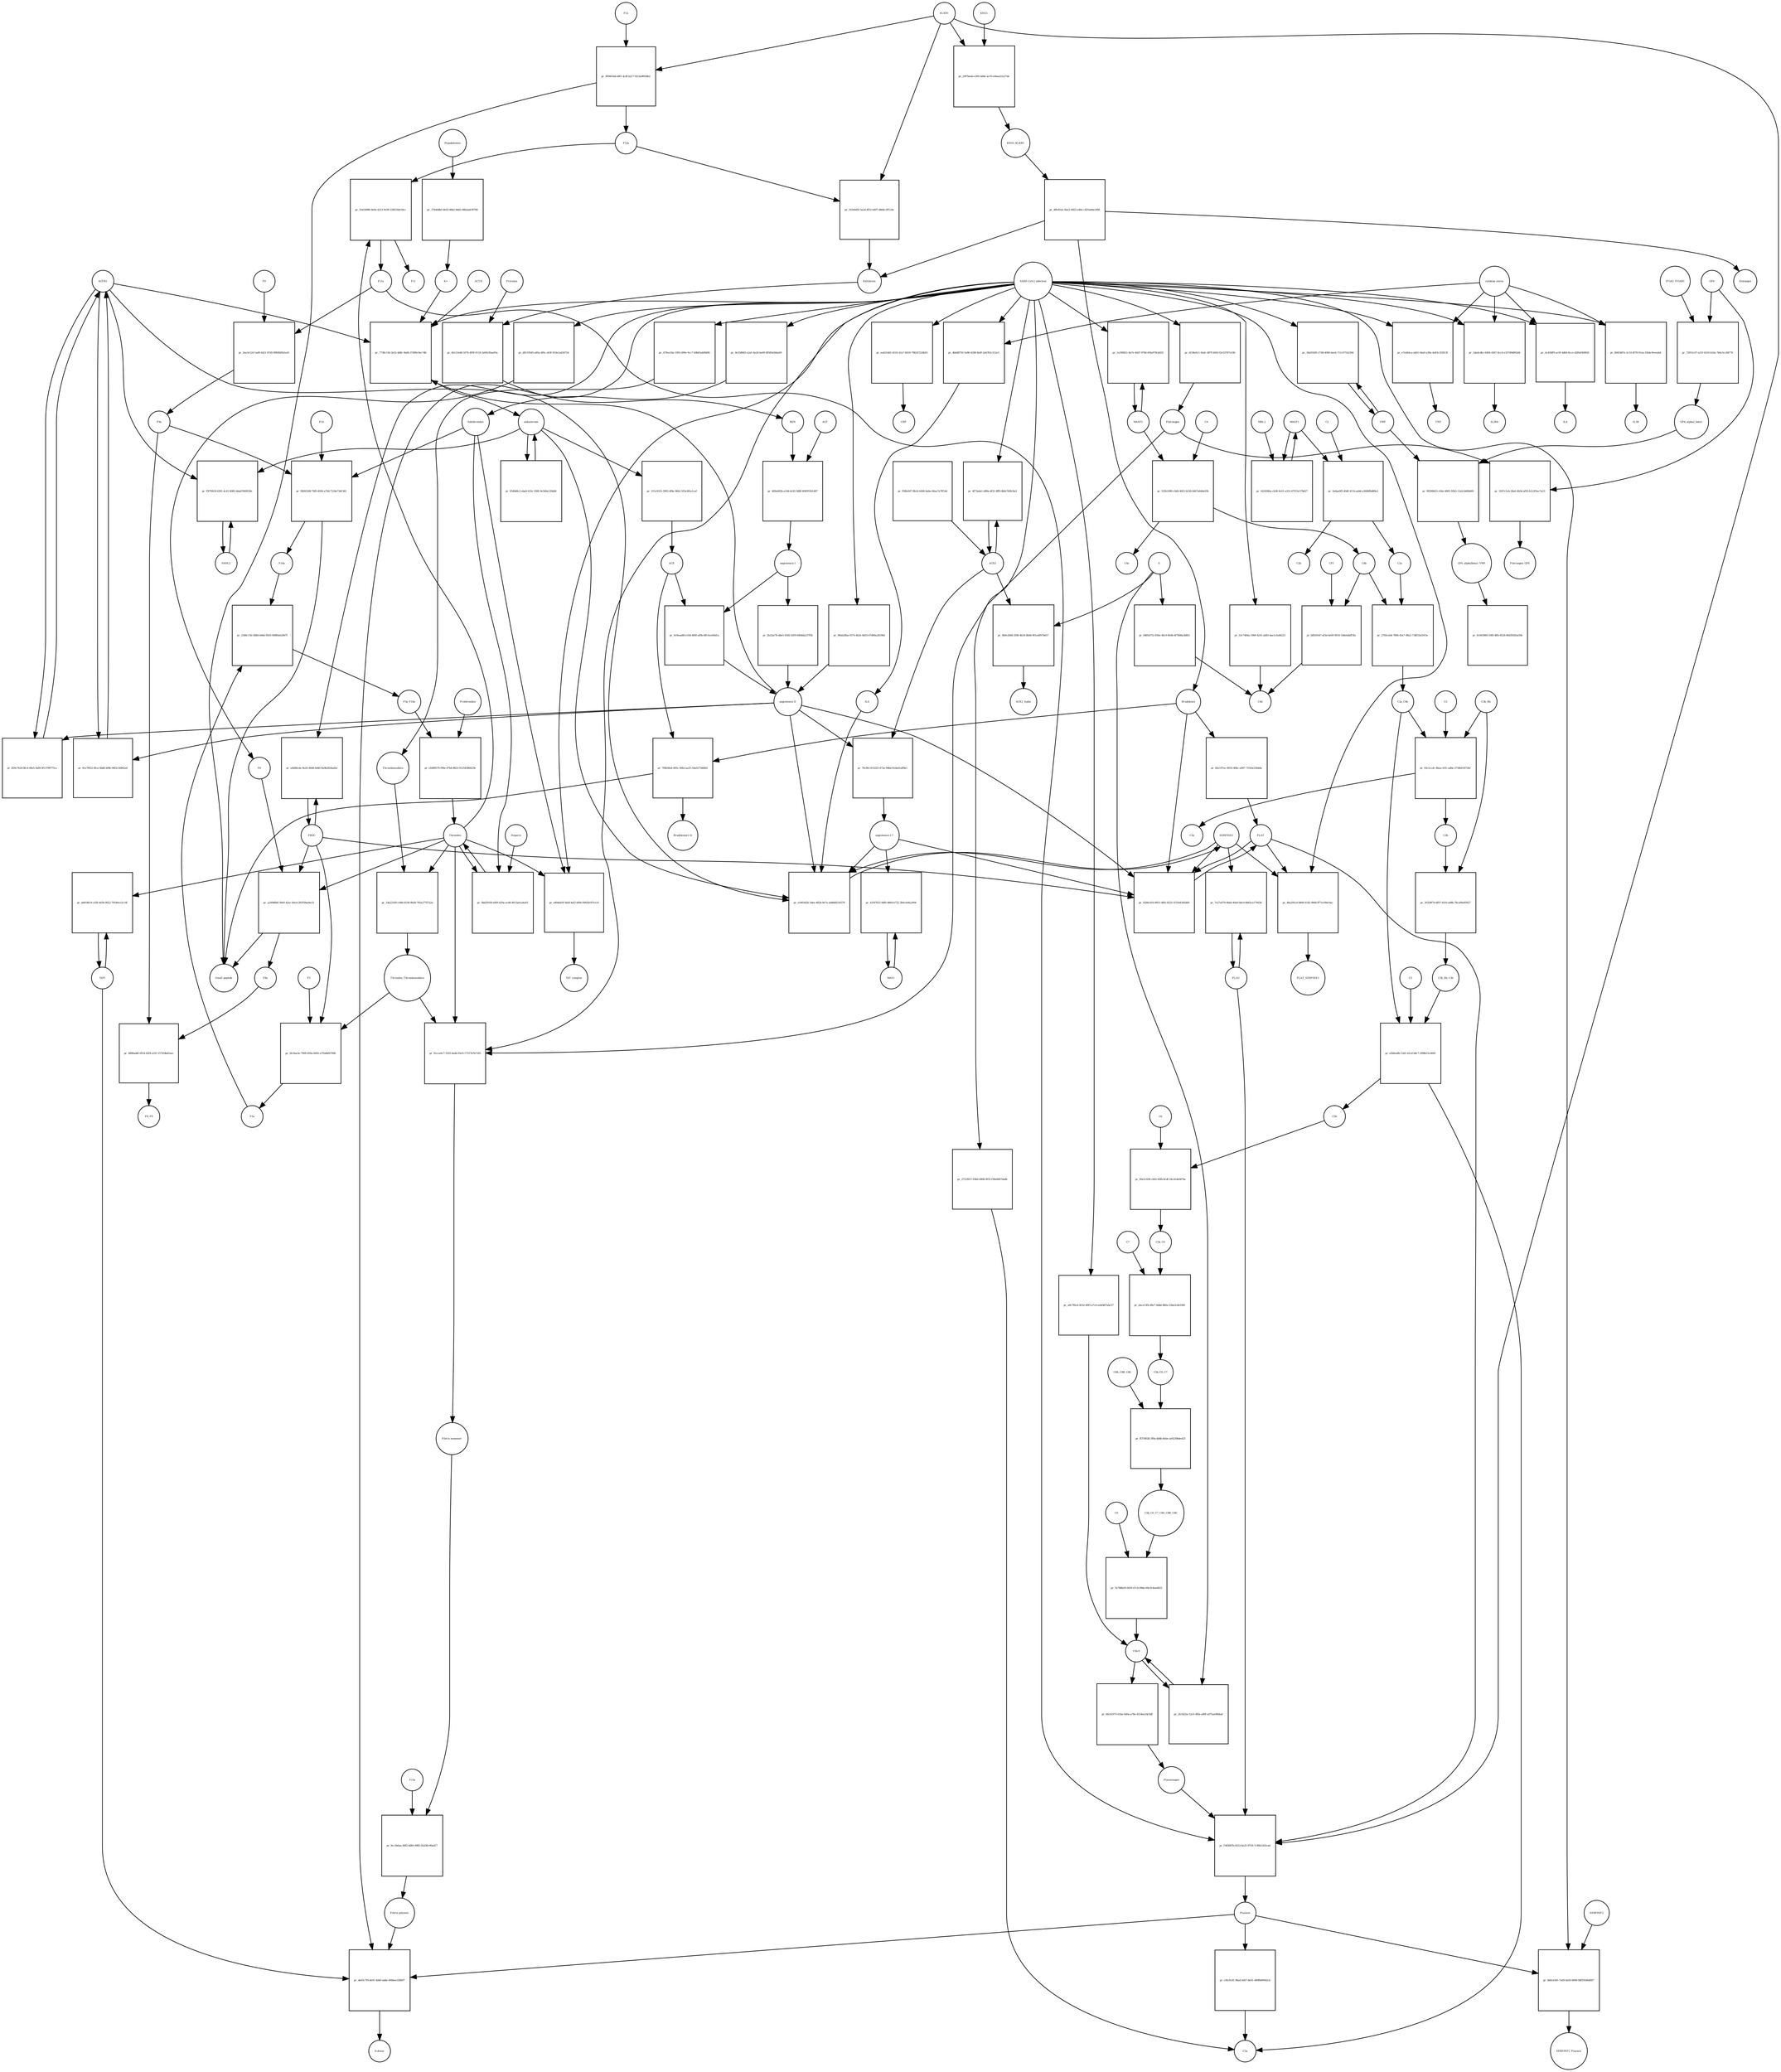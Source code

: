 strict digraph  {
F8 [annotation="urn_miriam_hgnc_3546|urn_miriam_taxonomy_9606", bipartite=0, cls=macromolecule, fontsize=4, label=F8, shape=circle];
"pr_a249d6b6-36e0-42ac-b0cd-281f58aebe31" [annotation="", bipartite=1, cls=process, fontsize=4, label="pr_a249d6b6-36e0-42ac-b0cd-281f58aebe31", shape=square];
"Small peptide" [annotation=urn_miriam_mesh_D010446, bipartite=0, cls=macromolecule, fontsize=4, label="Small peptide", shape=circle];
F8a [annotation="urn_miriam_hgnc.symbol_F8|urn_miriam_mesh_D015944|urn_miriam_taxonomy_9606", bipartite=0, cls=macromolecule, fontsize=4, label=F8a, shape=circle];
Thrombin [annotation="urn_miriam_hgnc_3535|urn_miriam_taxonomy_9606", bipartite=0, cls=macromolecule, fontsize=4, label=Thrombin, shape=circle];
PROC [annotation="urn_miriam_hgnc_9451|urn_miriam_taxonomy_9606", bipartite=0, cls=macromolecule, fontsize=4, label=PROC, shape=circle];
AGTR1 [annotation=urn_miriam_hgnc_336, bipartite=0, cls=macromolecule, fontsize=4, label=AGTR1, shape=circle];
"pr_859c7624-6fc4-49e5-9af8-9f13799775cc" [annotation="", bipartite=1, cls=process, fontsize=4, label="pr_859c7624-6fc4-49e5-9af8-9f13799775cc", shape=square];
"angiotensin II" [annotation="urn_miriam_obo.chebi_CHEBI%3A2718|urn_miriam_taxonomy_9606", bipartite=0, cls="simple chemical", fontsize=4, label="angiotensin II", shape=circle];
NR3C2 [annotation="", bipartite=0, cls=macromolecule, fontsize=4, label=NR3C2, shape=circle];
"pr_f5f70818-4391-4c41-8085-bbab7669558c" [annotation="", bipartite=1, cls=process, fontsize=4, label="pr_f5f70818-4391-4c41-8085-bbab7669558c", shape=square];
aldosterone [annotation="urn_miriam_obo.chebi_CHEBI%3A27584", bipartite=0, cls="simple chemical", fontsize=4, label=aldosterone, shape=circle];
"pr_054b48c2-eba9-432c-926f-0e540a120dd4" [annotation="", bipartite=1, cls=process, fontsize=4, label="pr_054b48c2-eba9-432c-926f-0e540a120dd4", shape=square];
SERPINE1 [annotation="", bipartite=0, cls=macromolecule, fontsize=4, label=SERPINE1, shape=circle];
"pr_e5403d2b-3dee-482b-8e7a-ab8b68216376" [annotation="", bipartite=1, cls=process, fontsize=4, label="pr_e5403d2b-3dee-482b-8e7a-ab8b68216376", shape=square];
"angiotensin I-7" [annotation="urn_miriam_obo.chebi_CHEBI%3A55438|urn_miriam_taxonomy_9606", bipartite=0, cls="simple chemical", fontsize=4, label="angiotensin I-7", shape=circle];
IL6 [annotation="urn_miriam_hgnc_6018|urn_miriam_taxonomy_9606", bipartite=0, cls=macromolecule, fontsize=4, label=IL6, shape=circle];
"pr_7738c15d-3a52-4d8c-9a6b-37d90c9ec7db" [annotation="", bipartite=1, cls=process, fontsize=4, label="pr_7738c15d-3a52-4d8c-9a6b-37d90c9ec7db", shape=square];
"SARS-CoV-2 infection" [annotation="urn_miriam_taxonomy_2697049|urn_miriam_mesh_D012327", bipartite=0, cls=phenotype, fontsize=4, label="SARS-CoV-2 infection", shape=circle];
"K+" [annotation="urn_miriam_obo.chebi_CHEBI%3A29103", bipartite=0, cls="simple chemical", fontsize=4, label="K+", shape=circle];
ACTH [annotation=urn_miriam_hgnc_9201, bipartite=0, cls="simple chemical", fontsize=4, label=ACTH, shape=circle];
"pr_98ab28ba-0374-4b2e-8d33-67d90a28196d" [annotation="", bipartite=1, cls=process, fontsize=4, label="pr_98ab28ba-0374-4b2e-8d33-67d90a28196d", shape=square];
Bradykinin [annotation="urn_miriam_obo.chebi_CHEBI%3A3165|urn_miriam_taxonomy_9606", bipartite=0, cls=macromolecule, fontsize=4, label=Bradykinin, shape=circle];
"pr_7f6b58e4-605c-40fa-aa25-54a02734dfd2" [annotation="", bipartite=1, cls=process, fontsize=4, label="pr_7f6b58e4-605c-40fa-aa25-54a02734dfd2", shape=square];
"Bradykinin(1-5)" [annotation="urn_miriam_mesh_C079000|urn_miriam_taxonomy_9606", bipartite=0, cls=macromolecule, fontsize=4, label="Bradykinin(1-5)", shape=circle];
ACE [annotation="urn_miriam_hgnc_2707|urn_miriam_taxonomy_9606", bipartite=0, cls=macromolecule, fontsize=4, label=ACE, shape=circle];
"pr_82e197ec-8933-40bc-a967-71f43e25b4da" [annotation="", bipartite=1, cls=process, fontsize=4, label="pr_82e197ec-8933-40bc-a967-71f43e25b4da", shape=square];
PLAT [annotation="urn_miriam_hgnc_9051|urn_miriam_taxonomy_9606", bipartite=0, cls=macromolecule, fontsize=4, label=PLAT, shape=circle];
"pr_81e70f22-6fce-4bd6-bf86-94f2c56842eb" [annotation="", bipartite=1, cls=process, fontsize=4, label="pr_81e70f22-6fce-4bd6-bf86-94f2c56842eb", shape=square];
MAS1 [annotation="", bipartite=0, cls=macromolecule, fontsize=4, label=MAS1, shape=circle];
"pr_41f47632-9df0-4864-b722-2b0ceb4a2494" [annotation="", bipartite=1, cls=process, fontsize=4, label="pr_41f47632-9df0-4864-b722-2b0ceb4a2494", shape=square];
Fibrinogen [annotation="urn_miriam_pubmed_19296670|urn_miriam_obo.go_GO%3A0005577|urn_miriam_hgnc_3661|urn_miriam_hgnc_3662|urn_miriam_hgnc_3694|urn_miriam_taxonomy_9606", bipartite=0, cls=complex, fontsize=4, label=Fibrinogen, shape=circle];
"pr_3207c5cb-28a6-4b5d-af93-b122f3ec7a23" [annotation="", bipartite=1, cls=process, fontsize=4, label="pr_3207c5cb-28a6-4b5d-af93-b122f3ec7a23", shape=square];
GP6 [annotation="urn_miriam_hgnc_HGNC%3A14388|urn_miriam_taxonomy_9606", bipartite=0, cls=macromolecule, fontsize=4, label=GP6, shape=circle];
Fibrinogen_GP6 [annotation="urn_miriam_pubmed_19296670|urn_miriam_obo.go_GO%3A0005577|urn_miriam_hgnc_HGNC%3A14388|urn_miriam_taxonomy_9606", bipartite=0, cls=complex, fontsize=4, label=Fibrinogen_GP6, shape=circle];
GP6_alpha2_beta1 [annotation="urn_miriam_pubmed_25051961|urn_miriam_taxonomy_10090|urn_miriam_hgnc_14338|urn_miriam_hgnc_6137|urn_miriam_hgnc_6153", bipartite=0, cls=complex, fontsize=4, label=GP6_alpha2_beta1, shape=circle];
"pr_90598423-c64e-4805-93b3-12a2cb66b669" [annotation="", bipartite=1, cls=process, fontsize=4, label="pr_90598423-c64e-4805-93b3-12a2cb66b669", shape=square];
VWF [annotation="urn_miriam_hgnc_12726|urn_miriam_taxonomy_9606", bipartite=0, cls=macromolecule, fontsize=4, label=VWF, shape=circle];
GP6_alpha2beta1_VWF [annotation="urn_miriam_pubmed_25051961|urn_miriam_taxonomy_10090|urn_miriam_hgnc_14338|urn_miriam_hgnc_6137|urn_miriam_hgnc_6153|urn_miriam_hgnc_12726", bipartite=0, cls=complex, fontsize=4, label=GP6_alpha2beta1_VWF, shape=circle];
"pr_72051c07-a21f-4310-b14a-7b6c5cc84776" [annotation="", bipartite=1, cls=process, fontsize=4, label="pr_72051c07-a21f-4310-b14a-7b6c5cc84776", shape=square];
ITGA2_ITGAB1 [annotation="urn_miriam_intact_EBI-16428357|urn_miriam_hgnc_6137|urn_miriam_hgnc_6153|urn_miriam_taxonomy_9606", bipartite=0, cls=complex, fontsize=4, label=ITGA2_ITGAB1, shape=circle];
"pr_0c063984-10f8-4ffb-8528-86d39283a50b" [annotation="", bipartite=1, cls="omitted process", fontsize=4, label="pr_0c063984-10f8-4ffb-8528-86d39283a50b", shape=square];
"Fibrin polymer" [annotation="urn_miriam_mesh_C465961|urn_miriam_taxonomy_9606", bipartite=0, cls=macromolecule, fontsize=4, label="Fibrin polymer", shape=circle];
"pr_de65c7f9-8e91-4d40-adde-406bee328b97" [annotation="", bipartite=1, cls=process, fontsize=4, label="pr_de65c7f9-8e91-4d40-adde-406bee328b97", shape=square];
"D-dimer" [annotation="urn_miriam_pubmed_19008457|urn_miriam_mesh_C036309|urn_miriam_taxonomy_9606", bipartite=0, cls=macromolecule, fontsize=4, label="D-dimer", shape=circle];
Plasmin [annotation="urn_miriam_hgnc.symbol_PLG|urn_miriam_mesh_D005341|urn_miriam_brenda_3.4.21.7|urn_miriam_taxonomy_9606", bipartite=0, cls=macromolecule, fontsize=4, label=Plasmin, shape=circle];
TAFI [annotation="urn_miriam_hgnc_1546|urn_miriam_taxonomy_9606", bipartite=0, cls=macromolecule, fontsize=4, label=TAFI, shape=circle];
"Fibrin monomer" [annotation="urn_miriam_mesh_C011468|urn_miriam_taxonomy_9606", bipartite=0, cls=macromolecule, fontsize=4, label="Fibrin monomer", shape=circle];
"pr_9cc3b0aa-49f2-4d85-9985-92d30c90ad17" [annotation="", bipartite=1, cls=process, fontsize=4, label="pr_9cc3b0aa-49f2-4d85-9985-92d30c90ad17", shape=square];
F13a [annotation="urn_miriam_hgnc.symbol_F13|urn_miriam_mesh_D026122|urn_miriam_brenda_2.3.2.13|urn_miriam_taxonomy_9606", bipartite=0, cls=macromolecule, fontsize=4, label=F13a, shape=circle];
"pr_e7e444ca-ab01-44a0-a39a-de83c1f2813f" [annotation="", bipartite=1, cls=process, fontsize=4, label="pr_e7e444ca-ab01-44a0-a39a-de83c1f2813f", shape=square];
TNF [annotation="urn_miriam_hgnc_11892|urn_miriam_taxonomy_9606", bipartite=0, cls=macromolecule, fontsize=4, label=TNF, shape=circle];
"cytokine storm" [annotation="urn_miriam_pubmed_2504360|urn_miriam_taxonomy_9606", bipartite=0, cls=phenotype, fontsize=4, label="cytokine storm", shape=circle];
"pr_c0fc0c81-96ad-4407-8e91-489fb69942cd" [annotation="", bipartite=1, cls=process, fontsize=4, label="pr_c0fc0c81-96ad-4407-8e91-489fb69942cd", shape=square];
C5a [annotation="urn_miriam_hgnc.symbol_C5|urn_miriam_mesh_D015936|urn_miriam_taxonomy_9606", bipartite=0, cls=macromolecule, fontsize=4, label=C5a, shape=circle];
"pr_66cb1975-61ba-440e-a78e-4534ee24c0df" [annotation="", bipartite=1, cls=process, fontsize=4, label="pr_66cb1975-61ba-440e-a78e-4534ee24c0df", shape=square];
Plasminogen [annotation="urn_miriam_hgnc_9071|urn_miriam_taxonomy_9606", bipartite=0, cls=macromolecule, fontsize=4, label=Plasminogen, shape=circle];
"C5b-9" [annotation="urn_miriam_obo.go_GO%3A0005579|urn_miriam_mesh_D015938|urn_miriam_mesh_D050776|urn_miriam_hgnc_1339|urn_miriam_hgnc_1346|urn_miriam_hgnc_1352|urn_miriam_hgnc_1353|urn_miriam_hgnc_1354|urn_miriam_hgnc_1358|urn_miriam_taxonomy_9606", bipartite=0, cls=complex, fontsize=4, label="C5b-9", shape=circle];
C2 [annotation="urn_miriam_hgnc_1248|urn_miriam_taxonomy_9606", bipartite=0, cls=macromolecule, fontsize=4, label=C2, shape=circle];
"pr_5e6ae0f5-40df-411b-aab6-a3686fbd89a2" [annotation="", bipartite=1, cls=process, fontsize=4, label="pr_5e6ae0f5-40df-411b-aab6-a3686fbd89a2", shape=square];
C2a [annotation="urn_miriam_hgnc.symbol_C2|urn_miriam_mesh_D050678|urn_miriam_taxonomy_9606", bipartite=0, cls=macromolecule, fontsize=4, label=C2a, shape=circle];
C2b [annotation="urn_miriam_hgnc.symbol_C2|urn_miriam_mesh_D050679|urn_miriam_taxonomy_9606", bipartite=0, cls=macromolecule, fontsize=4, label=C2b, shape=circle];
MASP1 [annotation="urn_miriam_hgnc_6901|urn_miriam_taxonomy_9606", bipartite=0, cls=macromolecule, fontsize=4, label=MASP1, shape=circle];
"pr_5dadcdbc-6494-4367-8cc6-e337d9d802d4" [annotation="", bipartite=1, cls=process, fontsize=4, label="pr_5dadcdbc-6494-4367-8cc6-e337d9d802d4", shape=square];
IL2RA [annotation="urn_miriam_hgnc_6008|urn_miriam_taxonomy_9606", bipartite=0, cls=macromolecule, fontsize=4, label=IL2RA, shape=circle];
"pr_4c45bff9-ac0f-4d64-8cce-d2f6ef400fd1" [annotation="", bipartite=1, cls=process, fontsize=4, label="pr_4c45bff9-ac0f-4d64-8cce-d2f6ef400fd1", shape=square];
IL8 [annotation="urn_miriam_hgnc_6025|urn_miriam_taxonomy_9606", bipartite=0, cls=macromolecule, fontsize=4, label=IL8, shape=circle];
"pr_2721f657-03b0-4968-9f35-f39e6007dadb" [annotation="", bipartite=1, cls=process, fontsize=4, label="pr_2721f657-03b0-4968-9f35-f39e6007dadb", shape=square];
"pr_4b6d8750-5e86-4298-8e0f-2eb7b5c212e3" [annotation="", bipartite=1, cls=process, fontsize=4, label="pr_4b6d8750-5e86-4298-8e0f-2eb7b5c212e3", shape=square];
"pr_8045487e-2c10-4f78-91ea-55b4c9eeeab4" [annotation="", bipartite=1, cls=process, fontsize=4, label="pr_8045487e-2c10-4f78-91ea-55b4c9eeeab4", shape=square];
IL1B [annotation="urn_miriam_hgnc_5992|urn_miriam_taxonomy_9606", bipartite=0, cls=macromolecule, fontsize=4, label=IL1B, shape=circle];
Prorenin [annotation="urn_miriam_hgnc_9958|urn_miriam_taxonomy_9606", bipartite=0, cls=macromolecule, fontsize=4, label=Prorenin, shape=circle];
"pr_6b113e6d-1676-495f-9118-3e69cf0aa93a" [annotation="", bipartite=1, cls=process, fontsize=4, label="pr_6b113e6d-1676-495f-9118-3e69cf0aa93a", shape=square];
REN [annotation="urn_miriam_hgnc.symbol_REN|urn_miriam_taxonomy_9606", bipartite=0, cls=macromolecule, fontsize=4, label=REN, shape=circle];
Kallikrein [annotation="urn_miriam_hgnc.symbol_KLKB1|urn_miriam_mesh_D020842|urn_miriam_brenda_3.4.21.34|urn_miriam_taxonomy_9606", bipartite=0, cls=macromolecule, fontsize=4, label=Kallikrein, shape=circle];
KLKB1 [annotation="urn_miriam_hgnc_6371|urn_miriam_taxonomy_9606", bipartite=0, cls=macromolecule, fontsize=4, label=KLKB1, shape=circle];
"pr_163e6d5f-5a2d-4f52-b497-d8d4c1ff124c" [annotation="", bipartite=1, cls=process, fontsize=4, label="pr_163e6d5f-5a2d-4f52-b497-d8d4c1ff124c", shape=square];
F12a [annotation="urn_miriam_hgnc.symbol_F12|urn_miriam_mesh_D015956|urn_miriam_brenda_3.4.21.38|urn_miriam_taxonomy_9606", bipartite=0, cls=macromolecule, fontsize=4, label=F12a, shape=circle];
"pr_479ee16a-1993-490e-9cc7-b9b65abf8496" [annotation="", bipartite=1, cls=process, fontsize=4, label="pr_479ee16a-1993-490e-9cc7-b9b65abf8496", shape=square];
Thrombomodulin [annotation="urn_miriam_hgnc_11784|urn_miriam_taxonomy_9606", bipartite=0, cls=macromolecule, fontsize=4, label=Thrombomodulin, shape=circle];
"pr_bb0cb345-7a60-4a50-8090-88f59346d097" [annotation="", bipartite=1, cls=process, fontsize=4, label="pr_bb0cb345-7a60-4a50-8090-88f59346d097", shape=square];
SERPINF2 [annotation="urn_miriam_hgnc_9075|urn_miriam_taxonomy_9606", bipartite=0, cls=macromolecule, fontsize=4, label=SERPINF2, shape=circle];
SERPINF2_Plasmin [annotation="urn_miriam_pubmed_2437112|urn_miriam_biogrid_314240|urn_miriam_hgnc_9075|urn_miriam_mesh_D005341|urn_miriam_taxonomy_9606", bipartite=0, cls=complex, fontsize=4, label=SERPINF2_Plasmin, shape=circle];
"pr_53c7484a-1969-4241-ab83-bae1cfa66223" [annotation="", bipartite=1, cls=process, fontsize=4, label="pr_53c7484a-1969-4241-ab83-bae1cfa66223", shape=square];
C4d [annotation="urn_miriam_hgnc.symbol_C4b|urn_miriam_mesh_C032261|urn_miriam_taxonomy_9606", bipartite=0, cls=macromolecule, fontsize=4, label=C4d, shape=circle];
"pr_a8c7f6cd-4532-49f3-a7c6-eebf467abc57" [annotation="", bipartite=1, cls=process, fontsize=4, label="pr_a8c7f6cd-4532-49f3-a7c6-eebf467abc57", shape=square];
"pr_a4b84cde-9e20-4448-b440-8a9b2824ad2e" [annotation="", bipartite=1, cls=process, fontsize=4, label="pr_a4b84cde-9e20-4448-b440-8a9b2824ad2e", shape=square];
"pr_36a91b95-2748-4006-bee4-711c071b239d" [annotation="", bipartite=1, cls=process, fontsize=4, label="pr_36a91b95-2748-4006-bee4-711c071b239d", shape=square];
"pr_ea431dd1-4516-41a7-8418-798247224b55" [annotation="", bipartite=1, cls=process, fontsize=4, label="pr_ea431dd1-4516-41a7-8418-798247224b55", shape=square];
CRP [annotation="urn_miriam_hgnc_2367|urn_miriam_taxonomy_9606", bipartite=0, cls=macromolecule, fontsize=4, label=CRP, shape=circle];
"pr_2fcfd25e-52c0-4f6e-a89f-a975ae90bbaf" [annotation="", bipartite=1, cls=process, fontsize=4, label="pr_2fcfd25e-52c0-4f6e-a89f-a975ae90bbaf", shape=square];
S [annotation="urn_miriam_uniprot_P0DTC2|urn_miriam_uniprot_P59594|urn_miriam_taxonomy_2697049", bipartite=0, cls=macromolecule, fontsize=4, label=S, shape=circle];
"pr_8485d752-836e-46c9-864b-4f7d68a3b801" [annotation="", bipartite=1, cls=process, fontsize=4, label="pr_8485d752-836e-46c9-864b-4f7d68a3b801", shape=square];
"pr_70cf8c18-6225-472e-94bd-81ded1aff8e1" [annotation="", bipartite=1, cls=process, fontsize=4, label="pr_70cf8c18-6225-472e-94bd-81ded1aff8e1", shape=square];
ACE2 [annotation="urn_miriam_hgnc_13557|urn_miriam_taxonomy_9606", bipartite=0, cls=macromolecule, fontsize=4, label=ACE2, shape=circle];
"pr_f58fe047-8b1d-4496-bebe-66ee7a7ff14d" [annotation="", bipartite=1, cls=process, fontsize=4, label="pr_f58fe047-8b1d-4496-bebe-66ee7a7ff14d", shape=square];
"pr_9b9cd368-2f08-4b34-8b9d-901ed097b657" [annotation="", bipartite=1, cls=process, fontsize=4, label="pr_9b9cd368-2f08-4b34-8b9d-901ed097b657", shape=square];
ACE2_Spike [annotation="urn_miriam_pdb_6CS2|urn_miriam_hgnc_13557|urn_miriam_uniprot_P0DTC2|urn_miriam_taxonomy_9606|urn_miriam_taxonomy_2697049", bipartite=0, cls=complex, fontsize=4, label=ACE2_Spike, shape=circle];
"pr_4f73ada1-d89a-4f21-8ff9-8bfe760fc8a3" [annotation="", bipartite=1, cls=process, fontsize=4, label="pr_4f73ada1-d89a-4f21-8ff9-8bfe760fc8a3", shape=square];
"pr_0e358b82-a2a5-4e20-be69-8f583a944a69" [annotation="", bipartite=1, cls=process, fontsize=4, label="pr_0e358b82-a2a5-4e20-be69-8f583a944a69", shape=square];
Antithrombin [annotation="urn_miriam_hgnc_775|urn_miriam_taxonomy_9606", bipartite=0, cls=macromolecule, fontsize=4, label=Antithrombin, shape=circle];
"pr_d8119545-a85a-4f6c-a63f-810e1ad34724" [annotation="", bipartite=1, cls=process, fontsize=4, label="pr_d8119545-a85a-4f6c-a63f-810e1ad34724", shape=square];
C4b [annotation="urn_miriam_hgnc_1324|urn_miriam_taxonomy_9606", bipartite=0, cls=macromolecule, fontsize=4, label=C4b, shape=circle];
"pr_bfb59547-af3d-4e09-9016-1b8e6daff3fa" [annotation="", bipartite=1, cls=process, fontsize=4, label="pr_bfb59547-af3d-4e09-9016-1b8e6daff3fa", shape=square];
CFI [annotation="urn_miriam_hgnc_2771|urn_miriam_taxonomy_9606", bipartite=0, cls=macromolecule, fontsize=4, label=CFI, shape=circle];
C3b [annotation="urn_miriam_hgnc.symbol_C3|urn_miriam_mesh_D003179|urn_miriam_taxonomy_9606", bipartite=0, cls=macromolecule, fontsize=4, label=C3b, shape=circle];
"pr_26328f7d-df07-41b5-a68b-78ca00e85927" [annotation="", bipartite=1, cls=process, fontsize=4, label="pr_26328f7d-df07-41b5-a68b-78ca00e85927", shape=square];
C3b_Bb [annotation="urn_miriam_pubmed_12440962|urn_miriam_brenda_3.4.21.47|urn_miriam_mesh_D051561|urn_miriam_mesh_D003179|urn_miriam_hgnc_1037|urn_miriam_taxonomy_9606", bipartite=0, cls=complex, fontsize=4, label=C3b_Bb, shape=circle];
C3b_Bb_C3b [annotation="urn_miriam_pubmed_12440962|urn_miriam_brenda_34.4.21.47|urn_miriam_mesh_D051566|urn_miriam_mesh_D003179|urn_miriam_hgnc_1037|urn_miriam_taxonomy_9606", bipartite=0, cls=complex, fontsize=4, label=C3b_Bb_C3b, shape=circle];
"pr_2783ceb4-7806-43e7-98a2-73df33a5915e" [annotation="", bipartite=1, cls=process, fontsize=4, label="pr_2783ceb4-7806-43e7-98a2-73df33a5915e", shape=square];
C2a_C4b [annotation="urn_miriam_mesh_D051574|urn_miriam_brenda_3.4.21.43|urn_miriam_mesh_D050678|urn_miriam_hgnc_1324|urn_miriam_taxonomy_9606", bipartite=0, cls=complex, fontsize=4, label=C2a_C4b, shape=circle];
C4 [annotation="urn_miriam_mesh_D00318|urn_miriam_taxonomy_9606", bipartite=0, cls=macromolecule, fontsize=4, label=C4, shape=circle];
"pr_532b1490-c6d4-4822-b230-4407a644e03b" [annotation="", bipartite=1, cls=process, fontsize=4, label="pr_532b1490-c6d4-4822-b230-4407a644e03b", shape=square];
C4a [annotation="urn_miriam_hgnc_1323|urn_miriam_taxonomy_9606", bipartite=0, cls=macromolecule, fontsize=4, label=C4a, shape=circle];
MASP2 [annotation="urn_miriam_hgnc_6902|urn_miriam_taxonomy_9606", bipartite=0, cls=macromolecule, fontsize=4, label=MASP2, shape=circle];
"pr_1624580a-cb36-4c61-a351-67553c57b627" [annotation="", bipartite=1, cls=process, fontsize=4, label="pr_1624580a-cb36-4c61-a351-67553c57b627", shape=square];
MBL2 [annotation="urn_miriam_hgnc_6902|urn_miriam_taxonomy_9606", bipartite=0, cls=macromolecule, fontsize=4, label=MBL2, shape=circle];
"pr_1a390821-8a7e-40d7-97b6-6f4a978cb925" [annotation="", bipartite=1, cls=process, fontsize=4, label="pr_1a390821-8a7e-40d7-97b6-6f4a978cb925", shape=square];
PLAU [annotation="urn_miriam_hgnc_9052|urn_miriam_taxonomy_9606", bipartite=0, cls=macromolecule, fontsize=4, label=PLAU, shape=circle];
"pr_7e27a070-9bab-40a0-bbc0-8b62ca170d36" [annotation="", bipartite=1, cls=process, fontsize=4, label="pr_7e27a070-9bab-40a0-bbc0-8b62ca170d36", shape=square];
C5b_C6_C7_C8A_C8B_C8G [annotation="urn_miriam_pubmed_28630159|urn_miriam_mesh_C042295|urn_miriam_mesh_D050776|urn_miriam_hgnc_1339|urn_miriam_hgnc_1352|urn_miriam_hgnc_1353|urn_miriam_hgnc_1354|urn_miriam_taxonomy_9606", bipartite=0, cls=complex, fontsize=4, label=C5b_C6_C7_C8A_C8B_C8G, shape=circle];
"pr_5e7b8b29-0439-47cb-99da-69c614eed023" [annotation="", bipartite=1, cls=process, fontsize=4, label="pr_5e7b8b29-0439-47cb-99da-69c614eed023", shape=square];
C9 [annotation="urn_miriam_hgnc_1358|urn_miriam_taxonomy_9606", bipartite=0, cls=macromolecule, fontsize=4, label=C9, shape=circle];
C5b_C6_C7 [annotation="urn_miriam_pubmed_28630159|urn_miriam_mesh_C037453|urn_miriam_mesh_D050776|urn_miriam_hgnc_1339|urn_miriam_hgnc_1346|urn_miriam_taxonomy_9606", bipartite=0, cls=complex, fontsize=4, label=C5b_C6_C7, shape=circle];
"pr_ff37d02b-3f9a-4b8b-8ebe-ae0239b4e425" [annotation="", bipartite=1, cls=process, fontsize=4, label="pr_ff37d02b-3f9a-4b8b-8ebe-ae0239b4e425", shape=square];
C8A_C8B_C8G [annotation="urn_miriam_mesh_D003185|urn_miriam_hgnc_1353|urn_miriam_hgnc_1352|urn_miriam_hgnc_1354|urn_miriam_taxonomy_9606", bipartite=0, cls=complex, fontsize=4, label=C8A_C8B_C8G, shape=circle];
C5b_C6 [annotation="urn_miriam_mesh_C050974|urn_miriam_mesh_D050776|urn_miriam_hgnc_1339|urn_miriam_taxonomy_9606", bipartite=0, cls=complex, fontsize=4, label=C5b_C6, shape=circle];
"pr_abce13f4-d9e7-4dbd-880a-22be2c8e5585" [annotation="", bipartite=1, cls=process, fontsize=4, label="pr_abce13f4-d9e7-4dbd-880a-22be2c8e5585", shape=square];
C7 [annotation="urn_miriam_hgnc_HGNC%3A1346|urn_miriam_taxonomy_9606", bipartite=0, cls=macromolecule, fontsize=4, label=C7, shape=circle];
C5b [annotation="urn_miriam_hgnc.symbol_C5|urn_miriam_mesh_D050776|urn_miriam_taxonomy_9606", bipartite=0, cls=macromolecule, fontsize=4, label=C5b, shape=circle];
"pr_85e2c438-cb02-45fb-8cdf-24c41de0476e" [annotation="", bipartite=1, cls=process, fontsize=4, label="pr_85e2c438-cb02-45fb-8cdf-24c41de0476e", shape=square];
C6 [annotation="urn_miriam_hgnc_1339|urn_miriam_taxonomy_9606", bipartite=0, cls=macromolecule, fontsize=4, label=C6, shape=circle];
C5 [annotation="urn_miriam_hgnc_1331|urn_miriam_taxonomy_9606", bipartite=0, cls=macromolecule, fontsize=4, label=C5, shape=circle];
"pr_e5bfea8b-12d1-42cd-b8c7-2f68b15c0665" [annotation="", bipartite=1, cls=process, fontsize=4, label="pr_e5bfea8b-12d1-42cd-b8c7-2f68b15c0665", shape=square];
C3 [annotation="urn_miriam_hgnc_1318|urn_miriam_taxonomy_9606", bipartite=0, cls=macromolecule, fontsize=4, label=C3, shape=circle];
"pr_93c2ccdc-4bea-41fc-adbe-2738e018728c" [annotation="", bipartite=1, cls=process, fontsize=4, label="pr_93c2ccdc-4bea-41fc-adbe-2738e018728c", shape=square];
C3a [annotation="urn_miriam_hgnc.symbol_C3|urn_miriam_mesh_D015926|urn_miriam_taxonomy_9606", bipartite=0, cls=macromolecule, fontsize=4, label=C3a, shape=circle];
"pr_1da22169-c08d-4536-9b58-765a27767a2a" [annotation="", bipartite=1, cls=process, fontsize=4, label="pr_1da22169-c08d-4536-9b58-765a27767a2a", shape=square];
Thrombin_Thrombomodulin [annotation="urn_miriam_pubmed_6282863|urn_miriam_taxonomy_9986|urn_miriam_biogrid_283352|urn_miriam_mesh_D013917|urn_miriam_hgnc_11784", bipartite=0, cls=complex, fontsize=4, label=Thrombin_Thrombomodulin, shape=circle];
"pr_91cca9c7-5325-4a44-93c9-17317b7b7185" [annotation="", bipartite=1, cls=process, fontsize=4, label="pr_91cca9c7-5325-4a44-93c9-17317b7b7185", shape=square];
KNG1_KLKB1 [annotation="urn_miriam_pubmed_17598838|urn_miriam_intact_EBI-10087151|urn_miriam_hgnc_6371|urn_miriam_hgnc_6383|urn_miriam_taxonomy_9606", bipartite=0, cls=complex, fontsize=4, label=KNG1_KLKB1, shape=circle];
"pr_4ffe81dc-8ae2-4922-a46e-c825ab9a1008" [annotation="", bipartite=1, cls=process, fontsize=4, label="pr_4ffe81dc-8ae2-4922-a46e-c825ab9a1008", shape=square];
Kininogen [annotation="urn_miriam_hgnc.symbol_KNG1|urn_miriam_mesh_D019679|urn_miriam_taxonomy_9606", bipartite=0, cls=macromolecule, fontsize=4, label=Kininogen, shape=circle];
"pr_d158e0c1-0edc-487f-b943-f2e33787e10b" [annotation="", bipartite=1, cls=process, fontsize=4, label="pr_d158e0c1-0edc-487f-b943-f2e33787e10b", shape=square];
"angiotensin I" [annotation="urn_miriam_obo.chebi_CHEBI%3A2718|urn_miriam_taxonomy_9606", bipartite=0, cls="simple chemical", fontsize=4, label="angiotensin I", shape=circle];
"pr_2b22af7b-dde5-4582-b5f9-649dda237f5b" [annotation="", bipartite=1, cls=process, fontsize=4, label="pr_2b22af7b-dde5-4582-b5f9-649dda237f5b", shape=square];
"pr_4ba295cd-b849-4182-9b66-ff71e39dc0ac" [annotation="", bipartite=1, cls=process, fontsize=4, label="pr_4ba295cd-b849-4182-9b66-ff71e39dc0ac", shape=square];
PLAT_SERPINE1 [annotation="urn_miriam_pubmed_22449964|urn_miriam_intact_EBI-7800882|urn_miriam_hgnc_9051|urn_miriam_hgnc_8593|urn_miriam_taxonomy_9606", bipartite=0, cls=complex, fontsize=4, label=PLAT_SERPINE1, shape=circle];
"pr_ab818614-cd3f-443b-9022-70544ce2c14f" [annotation="", bipartite=1, cls=process, fontsize=4, label="pr_ab818614-cd3f-443b-9022-70544ce2c14f", shape=square];
"pr_9296cd16-8951-4f81-8225-1f31b43d5dd9" [annotation="", bipartite=1, cls=process, fontsize=4, label="pr_9296cd16-8951-4f81-8225-1f31b43d5dd9", shape=square];
"pr_e80da65f-9afd-4af2-bf06-0943b187e1c6" [annotation="", bipartite=1, cls=process, fontsize=4, label="pr_e80da65f-9afd-4af2-bf06-0943b187e1c6", shape=square];
"TAT complex" [annotation="urn_miriam_pubmed_22930518|urn_miriam_mesh_C046193|urn_miriam_mesh_D013917|urn_miriam_hgnc_775|urn_miriam_taxonomy_9606", bipartite=0, cls=complex, fontsize=4, label="TAT complex", shape=circle];
"pr_f383087b-0253-4a25-9759-7c90b1203cad" [annotation="", bipartite=1, cls=process, fontsize=4, label="pr_f383087b-0253-4a25-9759-7c90b1203cad", shape=square];
F11a [annotation="urn_miriam_hgnc.symbol_F11|urn_miriam_mesh_D015945|urn_miriam_brenda_3.4.21.27|urn_miriam_taxonomy_9606", bipartite=0, cls=macromolecule, fontsize=4, label=F11a, shape=circle];
"pr_0bd29169-ef69-429a-acd6-d013ab1a4a83" [annotation="", bipartite=1, cls=process, fontsize=4, label="pr_0bd29169-ef69-429a-acd6-d013ab1a4a83", shape=square];
Heparin [annotation="urn_miriam_pubmed_708377|urn_miriam_obo.chebi_CHEBI%3A28304|urn_miriam_taxonomy_9606", bipartite=0, cls="simple chemical", fontsize=4, label=Heparin, shape=circle];
Prothrombin [annotation="urn_miriam_hgnc_3535|urn_miriam_taxonomy_9606", bipartite=0, cls=macromolecule, fontsize=4, label=Prothrombin, shape=circle];
"pr_cb989579-f99e-47b4-8823-91254386423b" [annotation="", bipartite=1, cls=process, fontsize=4, label="pr_cb989579-f99e-47b4-8823-91254386423b", shape=square];
F5a_F10a [annotation="urn_miriam_pubmed_2303476|urn_miriam_mesh_C022475|urn_miriam_mesh_D15943|urn_miriam_mesh_D015951|urn_miriam_taxonomy_9606", bipartite=0, cls=complex, fontsize=4, label=F5a_F10a, shape=circle];
F10a [annotation="urn_miriam_hgnc.symbol_F10|urn_miriam_mesh_D015951|urn_miriam_brenda_3.4.21.6|urn_miriam_taxonomy_9606", bipartite=0, cls=macromolecule, fontsize=4, label=F10a, shape=circle];
"pr_2384c15b-588d-446d-9503-908f6eb2867f" [annotation="", bipartite=1, cls=process, fontsize=4, label="pr_2384c15b-588d-446d-9503-908f6eb2867f", shape=square];
F5a [annotation="urn_miriam_hgnc.symbol_F5|urn_miriam_mesh_D015943|urn_miriam_taxonomy_9606", bipartite=0, cls=macromolecule, fontsize=4, label=F5a, shape=circle];
F5 [annotation="urn_miriam_hgnc_3541|urn_miriam_taxonomy_9606", bipartite=0, cls=macromolecule, fontsize=4, label=F5, shape=circle];
"pr_5fc0ea3e-7009-450a-8492-a792dbf47066" [annotation="", bipartite=1, cls=process, fontsize=4, label="pr_5fc0ea3e-7009-450a-8492-a792dbf47066", shape=square];
F9a [annotation="urn_miriam_hgnc.symbol_F9|urn_miriam_mesh_D015949|urn_miriam_taxonomy_9606", bipartite=0, cls=macromolecule, fontsize=4, label=F9a, shape=circle];
"pr_4896addf-0914-42f4-a51f-1572f4bd1eec" [annotation="", bipartite=1, cls=process, fontsize=4, label="pr_4896addf-0914-42f4-a51f-1572f4bd1eec", shape=square];
F8_F9 [annotation="urn_miriam_pubmed_22471307|urn_miriam_hgnc_3546|urn_miriam_hgnc_35531|urn_miriam_intact_EBI-11621595|urn_miriam_taxonomy_9606", bipartite=0, cls=complex, fontsize=4, label=F8_F9, shape=circle];
F9 [annotation="urn_miriam_hgnc_35531|urn_miriam_taxonomy_9606", bipartite=0, cls=macromolecule, fontsize=4, label=F9, shape=circle];
"pr_3ea3e124-1ad9-4421-87d5-8960fd5b1ed1" [annotation="", bipartite=1, cls=process, fontsize=4, label="pr_3ea3e124-1ad9-4421-87d5-8960fd5b1ed1", shape=square];
"pr_29f7beab-e395-4d0e-ac55-e4eaa51e27de" [annotation="", bipartite=1, cls=process, fontsize=4, label="pr_29f7beab-e395-4d0e-ac55-e4eaa51e27de", shape=square];
KNG1 [annotation="urn_miriam_hgnc.symbol_6383|urn_miriam_taxonomy_9606", bipartite=0, cls=macromolecule, fontsize=4, label=KNG1, shape=circle];
"pr_55e54980-9e0e-4313-9c00-22851fde18cc" [annotation="", bipartite=1, cls=process, fontsize=4, label="pr_55e54980-9e0e-4313-9c00-22851fde18cc", shape=square];
F11 [annotation="urn_miriam_hgnc_3529|urn_miriam_taxonomy_9606", bipartite=0, cls=macromolecule, fontsize=4, label=F11, shape=circle];
F12 [annotation="urn_miriam_hgnc_3530|urn_miriam_taxonomy_9606", bipartite=0, cls=macromolecule, fontsize=4, label=F12, shape=circle];
"pr_9f5661bd-d4f1-4c8f-b217-f413a9f658b2" [annotation="", bipartite=1, cls=process, fontsize=4, label="pr_9f5661bd-d4f1-4c8f-b217-f413a9f658b2", shape=square];
"pr_9c9eaa88-e164-4f00-af0b-6ffc6ce00d1a" [annotation="", bipartite=1, cls=process, fontsize=4, label="pr_9c9eaa88-e164-4f00-af0b-6ffc6ce00d1a", shape=square];
F10 [annotation="urn_miriam_hgnc_3528|urn_miriam_taxonomy_9606", bipartite=0, cls=macromolecule, fontsize=4, label=F10, shape=circle];
"pr_f4b92268-76f0-4926-a70d-7224e73d1361" [annotation="", bipartite=1, cls=process, fontsize=4, label="pr_f4b92268-76f0-4926-a70d-7224e73d1361", shape=square];
AGT [annotation="urn_miriam_hgnc_333|urn_miriam_taxonomy_9606", bipartite=0, cls=macromolecule, fontsize=4, label=AGT, shape=circle];
"pr_469a402b-a10d-4c92-9d8f-6f4f955b1487" [annotation="", bipartite=1, cls=process, fontsize=4, label="pr_469a402b-a10d-4c92-9d8f-6f4f955b1487", shape=square];
"pr_215c9325-3905-4f8e-96b2-5f3a381e1cef" [annotation="", bipartite=1, cls=process, fontsize=4, label="pr_215c9325-3905-4f8e-96b2-5f3a381e1cef", shape=square];
"pr_3744ddb5-bb55-46b2-8dd2-d6b2adcf6766" [annotation="", bipartite=1, cls=process, fontsize=4, label="pr_3744ddb5-bb55-46b2-8dd2-d6b2adcf6766", shape=square];
Hypokalemia [annotation="urn_miriam_mesh_D007008|urn_miriam_taxonomy_9606", bipartite=0, cls=phenotype, fontsize=4, label=Hypokalemia, shape=circle];
F8 -> "pr_a249d6b6-36e0-42ac-b0cd-281f58aebe31"  [annotation="", interaction_type=consumption];
"pr_a249d6b6-36e0-42ac-b0cd-281f58aebe31" -> "Small peptide"  [annotation="", interaction_type=production];
"pr_a249d6b6-36e0-42ac-b0cd-281f58aebe31" -> F8a  [annotation="", interaction_type=production];
F8a -> "pr_4896addf-0914-42f4-a51f-1572f4bd1eec"  [annotation="", interaction_type=consumption];
Thrombin -> "pr_a249d6b6-36e0-42ac-b0cd-281f58aebe31"  [annotation="urn_miriam_pubmed_15746105|urn_miriam_taxonomy_9606", interaction_type=catalysis];
Thrombin -> "pr_1da22169-c08d-4536-9b58-765a27767a2a"  [annotation="", interaction_type=consumption];
Thrombin -> "pr_91cca9c7-5325-4a44-93c9-17317b7b7185"  [annotation="urn_miriam_pubmed_6282863|urn_miriam_pubmed_28228446|urn_miriam_pubmed_2117226|urn_miriam_taxonomy_9606", interaction_type=catalysis];
Thrombin -> "pr_ab818614-cd3f-443b-9022-70544ce2c14f"  [annotation="urn_miriam_pubmed_23809134|urn_miriam_taxonomy_9823", interaction_type=catalysis];
Thrombin -> "pr_e80da65f-9afd-4af2-bf06-0943b187e1c6"  [annotation="", interaction_type=consumption];
Thrombin -> "pr_0bd29169-ef69-429a-acd6-d013ab1a4a83"  [annotation="", interaction_type=consumption];
Thrombin -> "pr_55e54980-9e0e-4313-9c00-22851fde18cc"  [annotation="urn_miriam_pubmed_21304106|urn_miriam_pubmed_8631976|urn_miriam_taxonomy_9606", interaction_type=catalysis];
PROC -> "pr_a249d6b6-36e0-42ac-b0cd-281f58aebe31"  [annotation="urn_miriam_pubmed_15746105|urn_miriam_taxonomy_9606", interaction_type=inhibition];
PROC -> "pr_a4b84cde-9e20-4448-b440-8a9b2824ad2e"  [annotation="", interaction_type=consumption];
PROC -> "pr_9296cd16-8951-4f81-8225-1f31b43d5dd9"  [annotation="urn_miriam_pubmed_10373228|urn_miriam_pubmed_3124286|urn_miriam_taxonomy_9606|urn_miriam_pubmed_12091055|urn_miriam_pubmed_3096399", interaction_type=inhibition];
PROC -> "pr_5fc0ea3e-7009-450a-8492-a792dbf47066"  [annotation="urn_miriam_pubmed_6282863|urn_miriam_pubmed_6572921|urn_miriam_pubmed_2322551|urn_miriam_taxonomy_9606", interaction_type=inhibition];
AGTR1 -> "pr_859c7624-6fc4-49e5-9af8-9f13799775cc"  [annotation="", interaction_type=consumption];
AGTR1 -> "pr_f5f70818-4391-4c41-8085-bbab7669558c"  [annotation="urn_miriam_pubmed_21349712|urn_miriam_taxonomy_10116|urn_miriam_pubmed_7045029|urn_miriam_taxonomy_10090", interaction_type=catalysis];
AGTR1 -> "pr_e5403d2b-3dee-482b-8e7a-ab8b68216376"  [annotation="urn_miriam_pubmed_2091055|urn_miriam_taxonomy_9606|urn_miriam_pubmed_8034668|urn_miriam_pubmed_20591974|urn_miriam_pubmed_11983698", interaction_type=catalysis];
AGTR1 -> "pr_7738c15d-3a52-4d8c-9a6b-37d90c9ec7db"  [annotation="urn_miriam_pubmed_8404594|urn_miriam_taxonomy_9606|urn_miriam_pubmed_173529|urn_miriam_taxonomy_9615|urn_miriam_pubmed_32565254", interaction_type=catalysis];
AGTR1 -> "pr_81e70f22-6fce-4bd6-bf86-94f2c56842eb"  [annotation="", interaction_type=consumption];
"pr_859c7624-6fc4-49e5-9af8-9f13799775cc" -> AGTR1  [annotation="", interaction_type=production];
"angiotensin II" -> "pr_859c7624-6fc4-49e5-9af8-9f13799775cc"  [annotation="", interaction_type=stimulation];
"angiotensin II" -> "pr_e5403d2b-3dee-482b-8e7a-ab8b68216376"  [annotation="urn_miriam_pubmed_2091055|urn_miriam_taxonomy_9606|urn_miriam_pubmed_8034668|urn_miriam_pubmed_20591974|urn_miriam_pubmed_11983698", interaction_type=catalysis];
"angiotensin II" -> "pr_7738c15d-3a52-4d8c-9a6b-37d90c9ec7db"  [annotation="urn_miriam_pubmed_8404594|urn_miriam_taxonomy_9606|urn_miriam_pubmed_173529|urn_miriam_taxonomy_9615|urn_miriam_pubmed_32565254", interaction_type=catalysis];
"angiotensin II" -> "pr_81e70f22-6fce-4bd6-bf86-94f2c56842eb"  [annotation="urn_miriam_pubmed_8158359|urn_miriam_taxonomy_9606", interaction_type=stimulation];
"angiotensin II" -> "pr_70cf8c18-6225-472e-94bd-81ded1aff8e1"  [annotation="", interaction_type=consumption];
"angiotensin II" -> "pr_9296cd16-8951-4f81-8225-1f31b43d5dd9"  [annotation="urn_miriam_pubmed_10373228|urn_miriam_pubmed_3124286|urn_miriam_taxonomy_9606|urn_miriam_pubmed_12091055|urn_miriam_pubmed_3096399", interaction_type=catalysis];
NR3C2 -> "pr_f5f70818-4391-4c41-8085-bbab7669558c"  [annotation="", interaction_type=consumption];
"pr_f5f70818-4391-4c41-8085-bbab7669558c" -> NR3C2  [annotation="", interaction_type=production];
aldosterone -> "pr_f5f70818-4391-4c41-8085-bbab7669558c"  [annotation="urn_miriam_pubmed_21349712|urn_miriam_taxonomy_10116|urn_miriam_pubmed_7045029|urn_miriam_taxonomy_10090", interaction_type=stimulation];
aldosterone -> "pr_054b48c2-eba9-432c-926f-0e540a120dd4"  [annotation="", interaction_type=consumption];
aldosterone -> "pr_e5403d2b-3dee-482b-8e7a-ab8b68216376"  [annotation="urn_miriam_pubmed_2091055|urn_miriam_taxonomy_9606|urn_miriam_pubmed_8034668|urn_miriam_pubmed_20591974|urn_miriam_pubmed_11983698", interaction_type=catalysis];
aldosterone -> "pr_215c9325-3905-4f8e-96b2-5f3a381e1cef"  [annotation="urn_miriam_pubmed_5932931|urn_miriam_taxonomy_10116", interaction_type=catalysis];
"pr_054b48c2-eba9-432c-926f-0e540a120dd4" -> aldosterone  [annotation="", interaction_type=production];
SERPINE1 -> "pr_e5403d2b-3dee-482b-8e7a-ab8b68216376"  [annotation="", interaction_type=consumption];
SERPINE1 -> "pr_7e27a070-9bab-40a0-bbc0-8b62ca170d36"  [annotation="urn_miriam_pubmed_21199867|urn_miriam_taxonomy_9606", interaction_type=inhibition];
SERPINE1 -> "pr_4ba295cd-b849-4182-9b66-ff71e39dc0ac"  [annotation="", interaction_type=consumption];
SERPINE1 -> "pr_9296cd16-8951-4f81-8225-1f31b43d5dd9"  [annotation="urn_miriam_pubmed_10373228|urn_miriam_pubmed_3124286|urn_miriam_taxonomy_9606|urn_miriam_pubmed_12091055|urn_miriam_pubmed_3096399", interaction_type=inhibition];
"pr_e5403d2b-3dee-482b-8e7a-ab8b68216376" -> SERPINE1  [annotation="", interaction_type=production];
"angiotensin I-7" -> "pr_e5403d2b-3dee-482b-8e7a-ab8b68216376"  [annotation="urn_miriam_pubmed_2091055|urn_miriam_taxonomy_9606|urn_miriam_pubmed_8034668|urn_miriam_pubmed_20591974|urn_miriam_pubmed_11983698", interaction_type=inhibition];
"angiotensin I-7" -> "pr_41f47632-9df0-4864-b722-2b0ceb4a2494"  [annotation="urn_miriam_pubmed_18026570|urn_miriam_taxonomy_10090", interaction_type=stimulation];
"angiotensin I-7" -> "pr_9296cd16-8951-4f81-8225-1f31b43d5dd9"  [annotation="urn_miriam_pubmed_10373228|urn_miriam_pubmed_3124286|urn_miriam_taxonomy_9606|urn_miriam_pubmed_12091055|urn_miriam_pubmed_3096399", interaction_type=inhibition];
IL6 -> "pr_e5403d2b-3dee-482b-8e7a-ab8b68216376"  [annotation="urn_miriam_pubmed_2091055|urn_miriam_taxonomy_9606|urn_miriam_pubmed_8034668|urn_miriam_pubmed_20591974|urn_miriam_pubmed_11983698", interaction_type=catalysis];
"pr_7738c15d-3a52-4d8c-9a6b-37d90c9ec7db" -> aldosterone  [annotation="", interaction_type=production];
"SARS-CoV-2 infection" -> "pr_7738c15d-3a52-4d8c-9a6b-37d90c9ec7db"  [annotation="urn_miriam_pubmed_8404594|urn_miriam_taxonomy_9606|urn_miriam_pubmed_173529|urn_miriam_taxonomy_9615|urn_miriam_pubmed_32565254", interaction_type="necessary stimulation"];
"SARS-CoV-2 infection" -> "pr_98ab28ba-0374-4b2e-8d33-67d90a28196d"  [annotation="urn_miriam_pubmed_32048163|urn_miriam_taxonomy_9606", interaction_type=catalysis];
"SARS-CoV-2 infection" -> "pr_de65c7f9-8e91-4d40-adde-406bee328b97"  [annotation="urn_miriam_pubmed_29096812|urn_miriam_pubmed_10574983|urn_miriam_pubmed_32172226|urn_miriam_taxonomy_9606", interaction_type="necessary stimulation"];
"SARS-CoV-2 infection" -> "pr_e7e444ca-ab01-44a0-a39a-de83c1f2813f"  [annotation="urn_miriam_pubmed_32504360|urn_miriam_taxonomy_9606", interaction_type=stimulation];
"SARS-CoV-2 infection" -> "pr_5dadcdbc-6494-4367-8cc6-e337d9d802d4"  [annotation="urn_miriam_pubmed_32286245|urn_miriam_taxonomy_9606", interaction_type=stimulation];
"SARS-CoV-2 infection" -> "pr_4c45bff9-ac0f-4d64-8cce-d2f6ef400fd1"  [annotation="urn_miriam_pubmed_32286245|urn_miriam_taxonomy_9606", interaction_type=stimulation];
"SARS-CoV-2 infection" -> "pr_2721f657-03b0-4968-9f35-f39e6007dadb"  [annotation="urn_miriam_pmc_PMC7260598|urn_miriam_taxonomy_9606", interaction_type="necessary stimulation"];
"SARS-CoV-2 infection" -> "pr_4b6d8750-5e86-4298-8e0f-2eb7b5c212e3"  [annotation="urn_miriam_pubmed_32286245|urn_miriam_taxonomy_9606", interaction_type=stimulation];
"SARS-CoV-2 infection" -> "pr_8045487e-2c10-4f78-91ea-55b4c9eeeab4"  [annotation="urn_miriam_pubmed_32359396|urn_miriam_taxonomy_9606", interaction_type=stimulation];
"SARS-CoV-2 infection" -> "pr_479ee16a-1993-490e-9cc7-b9b65abf8496"  [annotation="urn_miriam_doi_10.1101%2F2020.04.25.20077842|urn_miriam_taxonomy_9606", interaction_type="necessary stimulation"];
"SARS-CoV-2 infection" -> "pr_bb0cb345-7a60-4a50-8090-88f59346d097"  [annotation="urn_miriam_pubmed_2437112|urn_miriam_doi_10.1101%2F2020.04.25.20077842|urn_miriam_taxonomy_9606", interaction_type=stimulation];
"SARS-CoV-2 infection" -> "pr_53c7484a-1969-4241-ab83-bae1cfa66223"  [annotation="urn_miriam_pubmed_32299776|urn_miriam_taxonomy_9606", interaction_type=stimulation];
"SARS-CoV-2 infection" -> "pr_a8c7f6cd-4532-49f3-a7c6-eebf467abc57"  [annotation="urn_miriam_pmc_PMC7260598|urn_miriam_taxonomy_9606", interaction_type="necessary stimulation"];
"SARS-CoV-2 infection" -> "pr_a4b84cde-9e20-4448-b440-8a9b2824ad2e"  [annotation="urn_miriam_pubmed_32302438|urn_miriam_taxonomy_9606", interaction_type="necessary stimulation"];
"SARS-CoV-2 infection" -> "pr_36a91b95-2748-4006-bee4-711c071b239d"  [annotation="urn_miriam_pubmed_32367170|urn_miriam_taxonomy_9606", interaction_type="necessary stimulation"];
"SARS-CoV-2 infection" -> "pr_ea431dd1-4516-41a7-8418-798247224b55"  [annotation="urn_miriam_pubmed_32171076|urn_miriam_taxonomy_9606", interaction_type="necessary stimulation"];
"SARS-CoV-2 infection" -> "pr_4f73ada1-d89a-4f21-8ff9-8bfe760fc8a3"  [annotation="urn_miriam_pubmed_16008552|urn_miriam_taxonomy_9606", interaction_type=inhibition];
"SARS-CoV-2 infection" -> "pr_0e358b82-a2a5-4e20-be69-8f583a944a69"  [annotation="urn_miriam_pubmed_32302438|urn_miriam_taxonomy_9606", interaction_type=inhibition];
"SARS-CoV-2 infection" -> "pr_d8119545-a85a-4f6c-a63f-810e1ad34724"  [annotation="urn_miriam_pubmed_32367170|urn_miriam_taxonomy_9606", interaction_type="necessary stimulation"];
"SARS-CoV-2 infection" -> "pr_1a390821-8a7e-40d7-97b6-6f4a978cb925"  [annotation="urn_miriam_pubmed_11290788|urn_miriam_pubmed_32299776|urn_miriam_taxonomy_9606", interaction_type=stimulation];
"SARS-CoV-2 infection" -> "pr_91cca9c7-5325-4a44-93c9-17317b7b7185"  [annotation="urn_miriam_pubmed_6282863|urn_miriam_pubmed_28228446|urn_miriam_pubmed_2117226|urn_miriam_taxonomy_9606", interaction_type="necessary stimulation"];
"SARS-CoV-2 infection" -> "pr_d158e0c1-0edc-487f-b943-f2e33787e10b"  [annotation="urn_miriam_pubmed_32172226|urn_miriam_taxonomy_9606", interaction_type="necessary stimulation"];
"SARS-CoV-2 infection" -> "pr_4ba295cd-b849-4182-9b66-ff71e39dc0ac"  [annotation="urn_miriam_pubmed_22449964|urn_miriam_doi_10.1101%2F2020.04.25.20077842|urn_miriam_taxonomy_9606", interaction_type="necessary stimulation"];
"SARS-CoV-2 infection" -> "pr_e80da65f-9afd-4af2-bf06-0943b187e1c6"  [annotation="urn_miriam_pubmed_8136018|urn_miriam_doi_10.1101%2F2020.04.25.20077842|urn_miriam_taxonomy_9606", interaction_type="necessary stimulation"];
"K+" -> "pr_7738c15d-3a52-4d8c-9a6b-37d90c9ec7db"  [annotation="urn_miriam_pubmed_8404594|urn_miriam_taxonomy_9606|urn_miriam_pubmed_173529|urn_miriam_taxonomy_9615|urn_miriam_pubmed_32565254", interaction_type=catalysis];
ACTH -> "pr_7738c15d-3a52-4d8c-9a6b-37d90c9ec7db"  [annotation="urn_miriam_pubmed_8404594|urn_miriam_taxonomy_9606|urn_miriam_pubmed_173529|urn_miriam_taxonomy_9615|urn_miriam_pubmed_32565254", interaction_type=catalysis];
"pr_98ab28ba-0374-4b2e-8d33-67d90a28196d" -> "angiotensin II"  [annotation="", interaction_type=production];
Bradykinin -> "pr_7f6b58e4-605c-40fa-aa25-54a02734dfd2"  [annotation="", interaction_type=consumption];
Bradykinin -> "pr_82e197ec-8933-40bc-a967-71f43e25b4da"  [annotation="urn_miriam_pubmed_9066005|urn_miriam_taxonomy_9606", interaction_type=stimulation];
Bradykinin -> "pr_9296cd16-8951-4f81-8225-1f31b43d5dd9"  [annotation="urn_miriam_pubmed_10373228|urn_miriam_pubmed_3124286|urn_miriam_taxonomy_9606|urn_miriam_pubmed_12091055|urn_miriam_pubmed_3096399", interaction_type=catalysis];
"pr_7f6b58e4-605c-40fa-aa25-54a02734dfd2" -> "Bradykinin(1-5)"  [annotation="", interaction_type=production];
"pr_7f6b58e4-605c-40fa-aa25-54a02734dfd2" -> "Small peptide"  [annotation="", interaction_type=production];
ACE -> "pr_7f6b58e4-605c-40fa-aa25-54a02734dfd2"  [annotation="urn_miriam_taxonomy_9606|urn_miriam_pubmed_10969042", interaction_type=catalysis];
ACE -> "pr_9c9eaa88-e164-4f00-af0b-6ffc6ce00d1a"  [annotation="urn_miriam_taxonomy_9606|urn_miriam_pubmed_190881|urn_miriam_pubmed_10969042", interaction_type=catalysis];
"pr_82e197ec-8933-40bc-a967-71f43e25b4da" -> PLAT  [annotation="", interaction_type=production];
PLAT -> "pr_4ba295cd-b849-4182-9b66-ff71e39dc0ac"  [annotation="", interaction_type=consumption];
PLAT -> "pr_9296cd16-8951-4f81-8225-1f31b43d5dd9"  [annotation="", interaction_type=consumption];
PLAT -> "pr_f383087b-0253-4a25-9759-7c90b1203cad"  [annotation="urn_miriam_pubmed_89876|urn_miriam_taxonomy_9606|urn_miriam_pubmed_3850647|urn_miriam_pubmed_2966802|urn_miriam_pubmed_6539333", interaction_type=catalysis];
"pr_81e70f22-6fce-4bd6-bf86-94f2c56842eb" -> AGTR1  [annotation="", interaction_type=production];
MAS1 -> "pr_41f47632-9df0-4864-b722-2b0ceb4a2494"  [annotation="", interaction_type=consumption];
"pr_41f47632-9df0-4864-b722-2b0ceb4a2494" -> MAS1  [annotation="", interaction_type=production];
Fibrinogen -> "pr_3207c5cb-28a6-4b5d-af93-b122f3ec7a23"  [annotation="", interaction_type=consumption];
Fibrinogen -> "pr_91cca9c7-5325-4a44-93c9-17317b7b7185"  [annotation="", interaction_type=consumption];
"pr_3207c5cb-28a6-4b5d-af93-b122f3ec7a23" -> Fibrinogen_GP6  [annotation="", interaction_type=production];
GP6 -> "pr_3207c5cb-28a6-4b5d-af93-b122f3ec7a23"  [annotation="", interaction_type=consumption];
GP6 -> "pr_72051c07-a21f-4310-b14a-7b6c5cc84776"  [annotation="", interaction_type=consumption];
GP6_alpha2_beta1 -> "pr_90598423-c64e-4805-93b3-12a2cb66b669"  [annotation="", interaction_type=consumption];
"pr_90598423-c64e-4805-93b3-12a2cb66b669" -> GP6_alpha2beta1_VWF  [annotation="", interaction_type=production];
VWF -> "pr_90598423-c64e-4805-93b3-12a2cb66b669"  [annotation="", interaction_type=consumption];
VWF -> "pr_36a91b95-2748-4006-bee4-711c071b239d"  [annotation="", interaction_type=consumption];
GP6_alpha2beta1_VWF -> "pr_0c063984-10f8-4ffb-8528-86d39283a50b"  [annotation="", interaction_type=consumption];
"pr_72051c07-a21f-4310-b14a-7b6c5cc84776" -> GP6_alpha2_beta1  [annotation="", interaction_type=production];
ITGA2_ITGAB1 -> "pr_72051c07-a21f-4310-b14a-7b6c5cc84776"  [annotation="", interaction_type=consumption];
"Fibrin polymer" -> "pr_de65c7f9-8e91-4d40-adde-406bee328b97"  [annotation="", interaction_type=consumption];
"pr_de65c7f9-8e91-4d40-adde-406bee328b97" -> "D-dimer"  [annotation="", interaction_type=production];
Plasmin -> "pr_de65c7f9-8e91-4d40-adde-406bee328b97"  [annotation="urn_miriam_pubmed_29096812|urn_miriam_pubmed_10574983|urn_miriam_pubmed_32172226|urn_miriam_taxonomy_9606", interaction_type=catalysis];
Plasmin -> "pr_c0fc0c81-96ad-4407-8e91-489fb69942cd"  [annotation="urn_miriam_pubmed_27077125|urn_miriam_taxonomy_10090", interaction_type="necessary stimulation"];
Plasmin -> "pr_bb0cb345-7a60-4a50-8090-88f59346d097"  [annotation="", interaction_type=consumption];
TAFI -> "pr_de65c7f9-8e91-4d40-adde-406bee328b97"  [annotation="urn_miriam_pubmed_29096812|urn_miriam_pubmed_10574983|urn_miriam_pubmed_32172226|urn_miriam_taxonomy_9606", interaction_type=catalysis];
TAFI -> "pr_ab818614-cd3f-443b-9022-70544ce2c14f"  [annotation="", interaction_type=consumption];
"Fibrin monomer" -> "pr_9cc3b0aa-49f2-4d85-9985-92d30c90ad17"  [annotation="", interaction_type=consumption];
"pr_9cc3b0aa-49f2-4d85-9985-92d30c90ad17" -> "Fibrin polymer"  [annotation="", interaction_type=production];
F13a -> "pr_9cc3b0aa-49f2-4d85-9985-92d30c90ad17"  [annotation="urn_miriam_pubmed_29096812|urn_miriam_pubmed_7577232|urn_miriam_taxonomy_9606", interaction_type=catalysis];
"pr_e7e444ca-ab01-44a0-a39a-de83c1f2813f" -> TNF  [annotation="", interaction_type=production];
"cytokine storm" -> "pr_e7e444ca-ab01-44a0-a39a-de83c1f2813f"  [annotation="urn_miriam_pubmed_32504360|urn_miriam_taxonomy_9606", interaction_type=stimulation];
"cytokine storm" -> "pr_5dadcdbc-6494-4367-8cc6-e337d9d802d4"  [annotation="urn_miriam_pubmed_32286245|urn_miriam_taxonomy_9606", interaction_type=stimulation];
"cytokine storm" -> "pr_4c45bff9-ac0f-4d64-8cce-d2f6ef400fd1"  [annotation="urn_miriam_pubmed_32286245|urn_miriam_taxonomy_9606", interaction_type=stimulation];
"cytokine storm" -> "pr_4b6d8750-5e86-4298-8e0f-2eb7b5c212e3"  [annotation="urn_miriam_pubmed_32286245|urn_miriam_taxonomy_9606", interaction_type=stimulation];
"cytokine storm" -> "pr_8045487e-2c10-4f78-91ea-55b4c9eeeab4"  [annotation="urn_miriam_pubmed_32359396|urn_miriam_taxonomy_9606", interaction_type=stimulation];
"pr_c0fc0c81-96ad-4407-8e91-489fb69942cd" -> C5a  [annotation="", interaction_type=production];
"pr_66cb1975-61ba-440e-a78e-4534ee24c0df" -> Plasminogen  [annotation="", interaction_type=production];
Plasminogen -> "pr_f383087b-0253-4a25-9759-7c90b1203cad"  [annotation="", interaction_type=consumption];
"C5b-9" -> "pr_66cb1975-61ba-440e-a78e-4534ee24c0df"  [annotation="urn_miriam_pubmed_9012652|urn_miriam_taxonomy_9606", interaction_type=stimulation];
"C5b-9" -> "pr_2fcfd25e-52c0-4f6e-a89f-a975ae90bbaf"  [annotation="", interaction_type=consumption];
C2 -> "pr_5e6ae0f5-40df-411b-aab6-a3686fbd89a2"  [annotation="", interaction_type=consumption];
"pr_5e6ae0f5-40df-411b-aab6-a3686fbd89a2" -> C2a  [annotation="", interaction_type=production];
"pr_5e6ae0f5-40df-411b-aab6-a3686fbd89a2" -> C2b  [annotation="", interaction_type=production];
C2a -> "pr_2783ceb4-7806-43e7-98a2-73df33a5915e"  [annotation="", interaction_type=consumption];
MASP1 -> "pr_5e6ae0f5-40df-411b-aab6-a3686fbd89a2"  [annotation="urn_miriam_pubmed_10946292|urn_miriam_taxonomy_9606", interaction_type=catalysis];
MASP1 -> "pr_1624580a-cb36-4c61-a351-67553c57b627"  [annotation="", interaction_type=consumption];
"pr_5dadcdbc-6494-4367-8cc6-e337d9d802d4" -> IL2RA  [annotation="", interaction_type=production];
"pr_4c45bff9-ac0f-4d64-8cce-d2f6ef400fd1" -> IL8  [annotation="", interaction_type=production];
"pr_2721f657-03b0-4968-9f35-f39e6007dadb" -> C5a  [annotation="", interaction_type=production];
"pr_4b6d8750-5e86-4298-8e0f-2eb7b5c212e3" -> IL6  [annotation="", interaction_type=production];
"pr_8045487e-2c10-4f78-91ea-55b4c9eeeab4" -> IL1B  [annotation="", interaction_type=production];
Prorenin -> "pr_6b113e6d-1676-495f-9118-3e69cf0aa93a"  [annotation="", interaction_type=consumption];
"pr_6b113e6d-1676-495f-9118-3e69cf0aa93a" -> REN  [annotation="", interaction_type=production];
REN -> "pr_469a402b-a10d-4c92-9d8f-6f4f955b1487"  [annotation="urn_miriam_pubmed_10585461|urn_miriam_pubmed_30934934|urn_miriam_pubmed_6172448|urn_miriam_taxonomy_9606", interaction_type=catalysis];
Kallikrein -> "pr_6b113e6d-1676-495f-9118-3e69cf0aa93a"  [annotation="urn_miriam_pubmed_692685|urn_miriam_taxonomy_9606", interaction_type=catalysis];
KLKB1 -> "pr_163e6d5f-5a2d-4f52-b497-d8d4c1ff124c"  [annotation="", interaction_type=consumption];
KLKB1 -> "pr_f383087b-0253-4a25-9759-7c90b1203cad"  [annotation="urn_miriam_pubmed_89876|urn_miriam_taxonomy_9606|urn_miriam_pubmed_3850647|urn_miriam_pubmed_2966802|urn_miriam_pubmed_6539333", interaction_type=catalysis];
KLKB1 -> "pr_29f7beab-e395-4d0e-ac55-e4eaa51e27de"  [annotation="", interaction_type=consumption];
KLKB1 -> "pr_9f5661bd-d4f1-4c8f-b217-f413a9f658b2"  [annotation="urn_miriam_pubmed_7391081|urn_miriam_taxonomy_9606|urn_miriam_pubmed_864009", interaction_type=catalysis];
"pr_163e6d5f-5a2d-4f52-b497-d8d4c1ff124c" -> Kallikrein  [annotation="", interaction_type=production];
F12a -> "pr_163e6d5f-5a2d-4f52-b497-d8d4c1ff124c"  [annotation="urn_miriam_pubmed_21304106|urn_miriam_taxonomy_9606", interaction_type=catalysis];
F12a -> "pr_55e54980-9e0e-4313-9c00-22851fde18cc"  [annotation="", interaction_type=consumption];
"pr_479ee16a-1993-490e-9cc7-b9b65abf8496" -> Thrombomodulin  [annotation="", interaction_type=production];
Thrombomodulin -> "pr_1da22169-c08d-4536-9b58-765a27767a2a"  [annotation="", interaction_type=consumption];
"pr_bb0cb345-7a60-4a50-8090-88f59346d097" -> SERPINF2_Plasmin  [annotation="", interaction_type=production];
SERPINF2 -> "pr_bb0cb345-7a60-4a50-8090-88f59346d097"  [annotation="", interaction_type=consumption];
"pr_53c7484a-1969-4241-ab83-bae1cfa66223" -> C4d  [annotation="", interaction_type=production];
"pr_a8c7f6cd-4532-49f3-a7c6-eebf467abc57" -> "C5b-9"  [annotation="", interaction_type=production];
"pr_a4b84cde-9e20-4448-b440-8a9b2824ad2e" -> PROC  [annotation="", interaction_type=production];
"pr_36a91b95-2748-4006-bee4-711c071b239d" -> VWF  [annotation="", interaction_type=production];
"pr_ea431dd1-4516-41a7-8418-798247224b55" -> CRP  [annotation="", interaction_type=production];
"pr_2fcfd25e-52c0-4f6e-a89f-a975ae90bbaf" -> "C5b-9"  [annotation="", interaction_type=production];
S -> "pr_2fcfd25e-52c0-4f6e-a89f-a975ae90bbaf"  [annotation="", interaction_type=consumption];
S -> "pr_8485d752-836e-46c9-864b-4f7d68a3b801"  [annotation="", interaction_type=consumption];
S -> "pr_9b9cd368-2f08-4b34-8b9d-901ed097b657"  [annotation="", interaction_type=consumption];
"pr_8485d752-836e-46c9-864b-4f7d68a3b801" -> C4d  [annotation="", interaction_type=production];
"pr_70cf8c18-6225-472e-94bd-81ded1aff8e1" -> "angiotensin I-7"  [annotation="", interaction_type=production];
ACE2 -> "pr_70cf8c18-6225-472e-94bd-81ded1aff8e1"  [annotation="urn_miriam_pubmed_23392115|urn_miriam_taxonomy_10090", interaction_type=catalysis];
ACE2 -> "pr_9b9cd368-2f08-4b34-8b9d-901ed097b657"  [annotation="", interaction_type=consumption];
ACE2 -> "pr_4f73ada1-d89a-4f21-8ff9-8bfe760fc8a3"  [annotation="", interaction_type=consumption];
"pr_f58fe047-8b1d-4496-bebe-66ee7a7ff14d" -> ACE2  [annotation="", interaction_type=production];
"pr_9b9cd368-2f08-4b34-8b9d-901ed097b657" -> ACE2_Spike  [annotation="", interaction_type=production];
"pr_4f73ada1-d89a-4f21-8ff9-8bfe760fc8a3" -> ACE2  [annotation="", interaction_type=production];
"pr_0e358b82-a2a5-4e20-be69-8f583a944a69" -> Antithrombin  [annotation="", interaction_type=production];
Antithrombin -> "pr_e80da65f-9afd-4af2-bf06-0943b187e1c6"  [annotation="", interaction_type=consumption];
Antithrombin -> "pr_0bd29169-ef69-429a-acd6-d013ab1a4a83"  [annotation="urn_miriam_pubmed_579490|urn_miriam_taxonomy_9606", interaction_type=inhibition];
Antithrombin -> "pr_f4b92268-76f0-4926-a70d-7224e73d1361"  [annotation="urn_miriam_pubmed_11551226|urn_miriam_pubmed_15853774|urn_miriam_taxonomy_9606", interaction_type=inhibition];
"pr_d8119545-a85a-4f6c-a63f-810e1ad34724" -> F8  [annotation="", interaction_type=production];
C4b -> "pr_bfb59547-af3d-4e09-9016-1b8e6daff3fa"  [annotation="", interaction_type=consumption];
C4b -> "pr_2783ceb4-7806-43e7-98a2-73df33a5915e"  [annotation="", interaction_type=consumption];
"pr_bfb59547-af3d-4e09-9016-1b8e6daff3fa" -> C4d  [annotation="", interaction_type=production];
CFI -> "pr_bfb59547-af3d-4e09-9016-1b8e6daff3fa"  [annotation="urn_miriam_pubmed_19362461|urn_miriam_taxonomy_9606", interaction_type=catalysis];
C3b -> "pr_26328f7d-df07-41b5-a68b-78ca00e85927"  [annotation="", interaction_type=consumption];
"pr_26328f7d-df07-41b5-a68b-78ca00e85927" -> C3b_Bb_C3b  [annotation="", interaction_type=production];
C3b_Bb -> "pr_26328f7d-df07-41b5-a68b-78ca00e85927"  [annotation="", interaction_type=consumption];
C3b_Bb -> "pr_93c2ccdc-4bea-41fc-adbe-2738e018728c"  [annotation="urn_miriam_pubmed_427127|urn_miriam_taxonomy_9606|urn_miriam_pubmed_17395591", interaction_type=catalysis];
C3b_Bb_C3b -> "pr_e5bfea8b-12d1-42cd-b8c7-2f68b15c0665"  [annotation="urn_miriam_pubmed_30083158|urn_miriam_taxonomy_9606|urn_miriam_pubmed_12878586", interaction_type=catalysis];
"pr_2783ceb4-7806-43e7-98a2-73df33a5915e" -> C2a_C4b  [annotation="", interaction_type=production];
C2a_C4b -> "pr_e5bfea8b-12d1-42cd-b8c7-2f68b15c0665"  [annotation="urn_miriam_pubmed_30083158|urn_miriam_taxonomy_9606|urn_miriam_pubmed_12878586", interaction_type=catalysis];
C2a_C4b -> "pr_93c2ccdc-4bea-41fc-adbe-2738e018728c"  [annotation="urn_miriam_pubmed_427127|urn_miriam_taxonomy_9606|urn_miriam_pubmed_17395591", interaction_type=catalysis];
C4 -> "pr_532b1490-c6d4-4822-b230-4407a644e03b"  [annotation="", interaction_type=consumption];
"pr_532b1490-c6d4-4822-b230-4407a644e03b" -> C4b  [annotation="", interaction_type=production];
"pr_532b1490-c6d4-4822-b230-4407a644e03b" -> C4a  [annotation="", interaction_type=production];
MASP2 -> "pr_532b1490-c6d4-4822-b230-4407a644e03b"  [annotation="urn_miriam_pubmed_21664989|urn_miriam_taxonomy_9606", interaction_type=catalysis];
MASP2 -> "pr_1a390821-8a7e-40d7-97b6-6f4a978cb925"  [annotation="", interaction_type=consumption];
"pr_1624580a-cb36-4c61-a351-67553c57b627" -> MASP1  [annotation="", interaction_type=production];
MBL2 -> "pr_1624580a-cb36-4c61-a351-67553c57b627"  [annotation="urn_miriam_pubmed_11290788|urn_miriam_taxonomy_9606", interaction_type=stimulation];
"pr_1a390821-8a7e-40d7-97b6-6f4a978cb925" -> MASP2  [annotation="", interaction_type=production];
PLAU -> "pr_7e27a070-9bab-40a0-bbc0-8b62ca170d36"  [annotation="", interaction_type=consumption];
PLAU -> "pr_f383087b-0253-4a25-9759-7c90b1203cad"  [annotation="urn_miriam_pubmed_89876|urn_miriam_taxonomy_9606|urn_miriam_pubmed_3850647|urn_miriam_pubmed_2966802|urn_miriam_pubmed_6539333", interaction_type=catalysis];
"pr_7e27a070-9bab-40a0-bbc0-8b62ca170d36" -> PLAU  [annotation="", interaction_type=production];
C5b_C6_C7_C8A_C8B_C8G -> "pr_5e7b8b29-0439-47cb-99da-69c614eed023"  [annotation="", interaction_type=consumption];
"pr_5e7b8b29-0439-47cb-99da-69c614eed023" -> "C5b-9"  [annotation="", interaction_type=production];
C9 -> "pr_5e7b8b29-0439-47cb-99da-69c614eed023"  [annotation="", interaction_type=consumption];
C5b_C6_C7 -> "pr_ff37d02b-3f9a-4b8b-8ebe-ae0239b4e425"  [annotation="", interaction_type=consumption];
"pr_ff37d02b-3f9a-4b8b-8ebe-ae0239b4e425" -> C5b_C6_C7_C8A_C8B_C8G  [annotation="", interaction_type=production];
C8A_C8B_C8G -> "pr_ff37d02b-3f9a-4b8b-8ebe-ae0239b4e425"  [annotation="", interaction_type=consumption];
C5b_C6 -> "pr_abce13f4-d9e7-4dbd-880a-22be2c8e5585"  [annotation="", interaction_type=consumption];
"pr_abce13f4-d9e7-4dbd-880a-22be2c8e5585" -> C5b_C6_C7  [annotation="", interaction_type=production];
C7 -> "pr_abce13f4-d9e7-4dbd-880a-22be2c8e5585"  [annotation="", interaction_type=consumption];
C5b -> "pr_85e2c438-cb02-45fb-8cdf-24c41de0476e"  [annotation="", interaction_type=consumption];
"pr_85e2c438-cb02-45fb-8cdf-24c41de0476e" -> C5b_C6  [annotation="", interaction_type=production];
C6 -> "pr_85e2c438-cb02-45fb-8cdf-24c41de0476e"  [annotation="", interaction_type=consumption];
C5 -> "pr_e5bfea8b-12d1-42cd-b8c7-2f68b15c0665"  [annotation="", interaction_type=consumption];
"pr_e5bfea8b-12d1-42cd-b8c7-2f68b15c0665" -> C5b  [annotation="", interaction_type=production];
"pr_e5bfea8b-12d1-42cd-b8c7-2f68b15c0665" -> C5a  [annotation="", interaction_type=production];
C3 -> "pr_93c2ccdc-4bea-41fc-adbe-2738e018728c"  [annotation="", interaction_type=consumption];
"pr_93c2ccdc-4bea-41fc-adbe-2738e018728c" -> C3a  [annotation="", interaction_type=production];
"pr_93c2ccdc-4bea-41fc-adbe-2738e018728c" -> C3b  [annotation="", interaction_type=production];
"pr_1da22169-c08d-4536-9b58-765a27767a2a" -> Thrombin_Thrombomodulin  [annotation="", interaction_type=production];
Thrombin_Thrombomodulin -> "pr_91cca9c7-5325-4a44-93c9-17317b7b7185"  [annotation="urn_miriam_pubmed_6282863|urn_miriam_pubmed_28228446|urn_miriam_pubmed_2117226|urn_miriam_taxonomy_9606", interaction_type=inhibition];
Thrombin_Thrombomodulin -> "pr_5fc0ea3e-7009-450a-8492-a792dbf47066"  [annotation="urn_miriam_pubmed_6282863|urn_miriam_pubmed_6572921|urn_miriam_pubmed_2322551|urn_miriam_taxonomy_9606", interaction_type=inhibition];
"pr_91cca9c7-5325-4a44-93c9-17317b7b7185" -> "Fibrin monomer"  [annotation="", interaction_type=production];
KNG1_KLKB1 -> "pr_4ffe81dc-8ae2-4922-a46e-c825ab9a1008"  [annotation="urn_miriam_pubmed_6768384|urn_miriam_pubmed_4627469|urn_miriam_taxonomy_9606", interaction_type=catalysis];
"pr_4ffe81dc-8ae2-4922-a46e-c825ab9a1008" -> Kininogen  [annotation="", interaction_type=production];
"pr_4ffe81dc-8ae2-4922-a46e-c825ab9a1008" -> Bradykinin  [annotation="", interaction_type=production];
"pr_4ffe81dc-8ae2-4922-a46e-c825ab9a1008" -> Kallikrein  [annotation="", interaction_type=production];
"pr_d158e0c1-0edc-487f-b943-f2e33787e10b" -> Fibrinogen  [annotation="", interaction_type=production];
"angiotensin I" -> "pr_2b22af7b-dde5-4582-b5f9-649dda237f5b"  [annotation="", interaction_type=consumption];
"angiotensin I" -> "pr_9c9eaa88-e164-4f00-af0b-6ffc6ce00d1a"  [annotation="", interaction_type=consumption];
"pr_2b22af7b-dde5-4582-b5f9-649dda237f5b" -> "angiotensin II"  [annotation="", interaction_type=production];
"pr_4ba295cd-b849-4182-9b66-ff71e39dc0ac" -> PLAT_SERPINE1  [annotation="", interaction_type=production];
"pr_ab818614-cd3f-443b-9022-70544ce2c14f" -> TAFI  [annotation="", interaction_type=production];
"pr_9296cd16-8951-4f81-8225-1f31b43d5dd9" -> PLAT  [annotation="", interaction_type=production];
"pr_e80da65f-9afd-4af2-bf06-0943b187e1c6" -> "TAT complex"  [annotation="", interaction_type=production];
"pr_f383087b-0253-4a25-9759-7c90b1203cad" -> Plasmin  [annotation="", interaction_type=production];
F11a -> "pr_f383087b-0253-4a25-9759-7c90b1203cad"  [annotation="urn_miriam_pubmed_89876|urn_miriam_taxonomy_9606|urn_miriam_pubmed_3850647|urn_miriam_pubmed_2966802|urn_miriam_pubmed_6539333", interaction_type=catalysis];
F11a -> "pr_3ea3e124-1ad9-4421-87d5-8960fd5b1ed1"  [annotation="urn_miriam_pubmed_9100000|urn_miriam_taxonomy_9606", interaction_type=catalysis];
"pr_0bd29169-ef69-429a-acd6-d013ab1a4a83" -> Thrombin  [annotation="", interaction_type=production];
Heparin -> "pr_0bd29169-ef69-429a-acd6-d013ab1a4a83"  [annotation="urn_miriam_pubmed_579490|urn_miriam_taxonomy_9606", interaction_type=catalysis];
Prothrombin -> "pr_cb989579-f99e-47b4-8823-91254386423b"  [annotation="", interaction_type=consumption];
"pr_cb989579-f99e-47b4-8823-91254386423b" -> Thrombin  [annotation="", interaction_type=production];
F5a_F10a -> "pr_cb989579-f99e-47b4-8823-91254386423b"  [annotation="urn_miriam_pubmed_4430674|urn_miriam_pubmed_3818642|urn_miriam_taxonomy_9606", interaction_type=catalysis];
F10a -> "pr_2384c15b-588d-446d-9503-908f6eb2867f"  [annotation="", interaction_type=consumption];
"pr_2384c15b-588d-446d-9503-908f6eb2867f" -> F5a_F10a  [annotation="", interaction_type=production];
F5a -> "pr_2384c15b-588d-446d-9503-908f6eb2867f"  [annotation="", interaction_type=consumption];
F5 -> "pr_5fc0ea3e-7009-450a-8492-a792dbf47066"  [annotation="", interaction_type=consumption];
"pr_5fc0ea3e-7009-450a-8492-a792dbf47066" -> F5a  [annotation="", interaction_type=production];
F9a -> "pr_4896addf-0914-42f4-a51f-1572f4bd1eec"  [annotation="", interaction_type=consumption];
F9a -> "pr_f4b92268-76f0-4926-a70d-7224e73d1361"  [annotation="urn_miriam_pubmed_11551226|urn_miriam_pubmed_15853774|urn_miriam_taxonomy_9606", interaction_type=catalysis];
"pr_4896addf-0914-42f4-a51f-1572f4bd1eec" -> F8_F9  [annotation="", interaction_type=production];
F9 -> "pr_3ea3e124-1ad9-4421-87d5-8960fd5b1ed1"  [annotation="", interaction_type=consumption];
"pr_3ea3e124-1ad9-4421-87d5-8960fd5b1ed1" -> F9a  [annotation="", interaction_type=production];
"pr_29f7beab-e395-4d0e-ac55-e4eaa51e27de" -> KNG1_KLKB1  [annotation="", interaction_type=production];
KNG1 -> "pr_29f7beab-e395-4d0e-ac55-e4eaa51e27de"  [annotation="", interaction_type=consumption];
"pr_55e54980-9e0e-4313-9c00-22851fde18cc" -> F11  [annotation="", interaction_type=production];
"pr_55e54980-9e0e-4313-9c00-22851fde18cc" -> F11a  [annotation="", interaction_type=production];
F12 -> "pr_9f5661bd-d4f1-4c8f-b217-f413a9f658b2"  [annotation="", interaction_type=consumption];
"pr_9f5661bd-d4f1-4c8f-b217-f413a9f658b2" -> F12a  [annotation="", interaction_type=production];
"pr_9f5661bd-d4f1-4c8f-b217-f413a9f658b2" -> "Small peptide"  [annotation="", interaction_type=production];
"pr_9c9eaa88-e164-4f00-af0b-6ffc6ce00d1a" -> "angiotensin II"  [annotation="", interaction_type=production];
F10 -> "pr_f4b92268-76f0-4926-a70d-7224e73d1361"  [annotation="", interaction_type=consumption];
"pr_f4b92268-76f0-4926-a70d-7224e73d1361" -> F10a  [annotation="", interaction_type=production];
"pr_f4b92268-76f0-4926-a70d-7224e73d1361" -> "Small peptide"  [annotation="", interaction_type=production];
AGT -> "pr_469a402b-a10d-4c92-9d8f-6f4f955b1487"  [annotation="", interaction_type=consumption];
"pr_469a402b-a10d-4c92-9d8f-6f4f955b1487" -> "angiotensin I"  [annotation="", interaction_type=production];
"pr_215c9325-3905-4f8e-96b2-5f3a381e1cef" -> ACE  [annotation="", interaction_type=production];
"pr_3744ddb5-bb55-46b2-8dd2-d6b2adcf6766" -> "K+"  [annotation="", interaction_type=production];
Hypokalemia -> "pr_3744ddb5-bb55-46b2-8dd2-d6b2adcf6766"  [annotation="urn_miriam_pubmed_32525548|urn_miriam_taxonomy_9606", interaction_type=inhibition];
}

